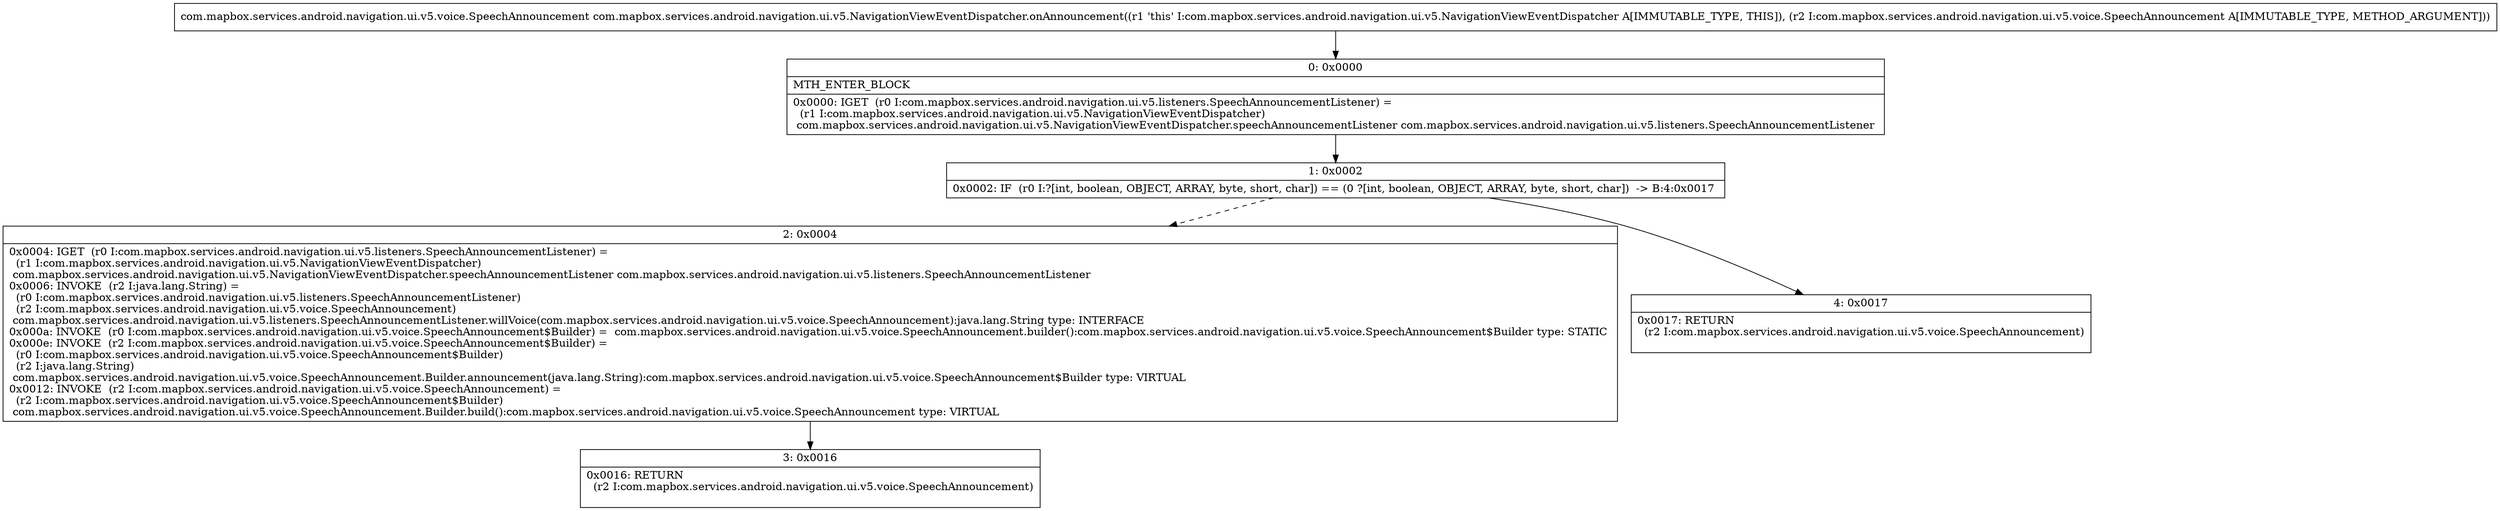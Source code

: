 digraph "CFG forcom.mapbox.services.android.navigation.ui.v5.NavigationViewEventDispatcher.onAnnouncement(Lcom\/mapbox\/services\/android\/navigation\/ui\/v5\/voice\/SpeechAnnouncement;)Lcom\/mapbox\/services\/android\/navigation\/ui\/v5\/voice\/SpeechAnnouncement;" {
Node_0 [shape=record,label="{0\:\ 0x0000|MTH_ENTER_BLOCK\l|0x0000: IGET  (r0 I:com.mapbox.services.android.navigation.ui.v5.listeners.SpeechAnnouncementListener) = \l  (r1 I:com.mapbox.services.android.navigation.ui.v5.NavigationViewEventDispatcher)\l com.mapbox.services.android.navigation.ui.v5.NavigationViewEventDispatcher.speechAnnouncementListener com.mapbox.services.android.navigation.ui.v5.listeners.SpeechAnnouncementListener \l}"];
Node_1 [shape=record,label="{1\:\ 0x0002|0x0002: IF  (r0 I:?[int, boolean, OBJECT, ARRAY, byte, short, char]) == (0 ?[int, boolean, OBJECT, ARRAY, byte, short, char])  \-\> B:4:0x0017 \l}"];
Node_2 [shape=record,label="{2\:\ 0x0004|0x0004: IGET  (r0 I:com.mapbox.services.android.navigation.ui.v5.listeners.SpeechAnnouncementListener) = \l  (r1 I:com.mapbox.services.android.navigation.ui.v5.NavigationViewEventDispatcher)\l com.mapbox.services.android.navigation.ui.v5.NavigationViewEventDispatcher.speechAnnouncementListener com.mapbox.services.android.navigation.ui.v5.listeners.SpeechAnnouncementListener \l0x0006: INVOKE  (r2 I:java.lang.String) = \l  (r0 I:com.mapbox.services.android.navigation.ui.v5.listeners.SpeechAnnouncementListener)\l  (r2 I:com.mapbox.services.android.navigation.ui.v5.voice.SpeechAnnouncement)\l com.mapbox.services.android.navigation.ui.v5.listeners.SpeechAnnouncementListener.willVoice(com.mapbox.services.android.navigation.ui.v5.voice.SpeechAnnouncement):java.lang.String type: INTERFACE \l0x000a: INVOKE  (r0 I:com.mapbox.services.android.navigation.ui.v5.voice.SpeechAnnouncement$Builder) =  com.mapbox.services.android.navigation.ui.v5.voice.SpeechAnnouncement.builder():com.mapbox.services.android.navigation.ui.v5.voice.SpeechAnnouncement$Builder type: STATIC \l0x000e: INVOKE  (r2 I:com.mapbox.services.android.navigation.ui.v5.voice.SpeechAnnouncement$Builder) = \l  (r0 I:com.mapbox.services.android.navigation.ui.v5.voice.SpeechAnnouncement$Builder)\l  (r2 I:java.lang.String)\l com.mapbox.services.android.navigation.ui.v5.voice.SpeechAnnouncement.Builder.announcement(java.lang.String):com.mapbox.services.android.navigation.ui.v5.voice.SpeechAnnouncement$Builder type: VIRTUAL \l0x0012: INVOKE  (r2 I:com.mapbox.services.android.navigation.ui.v5.voice.SpeechAnnouncement) = \l  (r2 I:com.mapbox.services.android.navigation.ui.v5.voice.SpeechAnnouncement$Builder)\l com.mapbox.services.android.navigation.ui.v5.voice.SpeechAnnouncement.Builder.build():com.mapbox.services.android.navigation.ui.v5.voice.SpeechAnnouncement type: VIRTUAL \l}"];
Node_3 [shape=record,label="{3\:\ 0x0016|0x0016: RETURN  \l  (r2 I:com.mapbox.services.android.navigation.ui.v5.voice.SpeechAnnouncement)\l \l}"];
Node_4 [shape=record,label="{4\:\ 0x0017|0x0017: RETURN  \l  (r2 I:com.mapbox.services.android.navigation.ui.v5.voice.SpeechAnnouncement)\l \l}"];
MethodNode[shape=record,label="{com.mapbox.services.android.navigation.ui.v5.voice.SpeechAnnouncement com.mapbox.services.android.navigation.ui.v5.NavigationViewEventDispatcher.onAnnouncement((r1 'this' I:com.mapbox.services.android.navigation.ui.v5.NavigationViewEventDispatcher A[IMMUTABLE_TYPE, THIS]), (r2 I:com.mapbox.services.android.navigation.ui.v5.voice.SpeechAnnouncement A[IMMUTABLE_TYPE, METHOD_ARGUMENT])) }"];
MethodNode -> Node_0;
Node_0 -> Node_1;
Node_1 -> Node_2[style=dashed];
Node_1 -> Node_4;
Node_2 -> Node_3;
}

